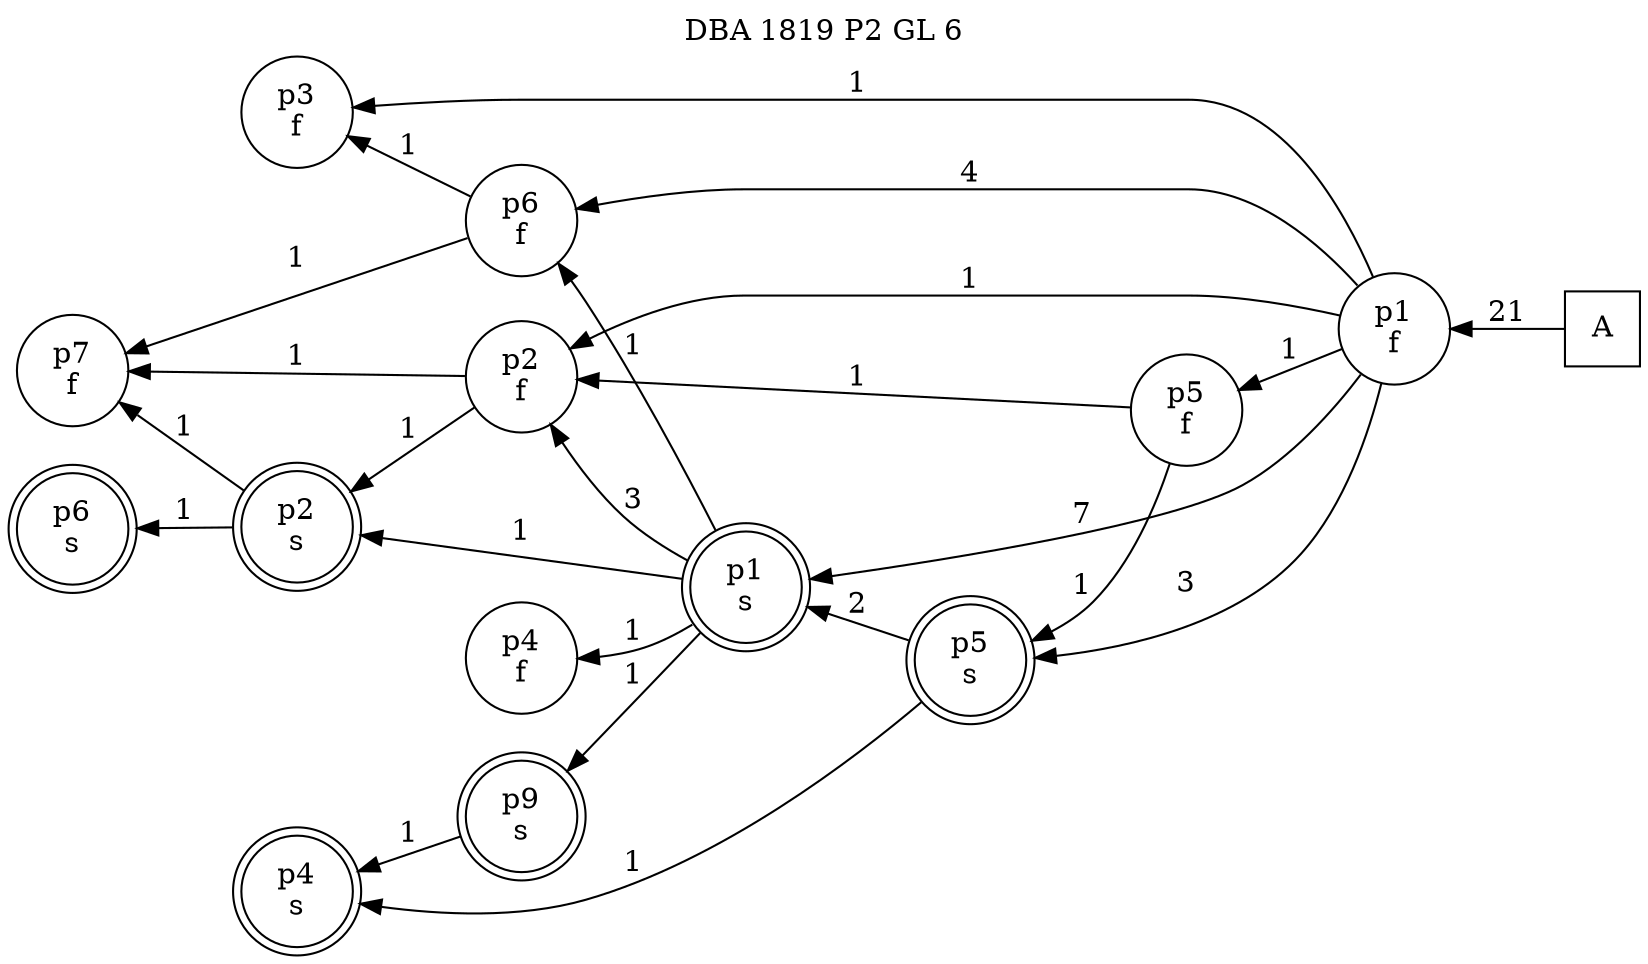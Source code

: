 digraph DBA_1819_P2_GL_6_GOOD {
labelloc="tl"
label= " DBA 1819 P2 GL 6 "
rankdir="RL";
"A" [shape="square" label="A"]
"p1_f" [shape="circle" label="p1
f"]
"p6_f" [shape="circle" label="p6
f"]
"p1_s" [shape="doublecircle" label="p1
s"]
"p4_f" [shape="circle" label="p4
f"]
"p2_f" [shape="circle" label="p2
f"]
"p7_f" [shape="circle" label="p7
f"]
"p3_f" [shape="circle" label="p3
f"]
"p5_f" [shape="circle" label="p5
f"]
"p5_s" [shape="doublecircle" label="p5
s"]
"p9_s" [shape="doublecircle" label="p9
s"]
"p4_s" [shape="doublecircle" label="p4
s"]
"p2_s" [shape="doublecircle" label="p2
s"]
"p6_s" [shape="doublecircle" label="p6
s"]
"A" -> "p1_f" [ label=21]
"p1_f" -> "p6_f" [ label=4]
"p1_f" -> "p1_s" [ label=7]
"p1_f" -> "p2_f" [ label=1]
"p1_f" -> "p3_f" [ label=1]
"p1_f" -> "p5_f" [ label=1]
"p1_f" -> "p5_s" [ label=3]
"p6_f" -> "p7_f" [ label=1]
"p6_f" -> "p3_f" [ label=1]
"p1_s" -> "p6_f" [ label=1]
"p1_s" -> "p4_f" [ label=1]
"p1_s" -> "p2_f" [ label=3]
"p1_s" -> "p9_s" [ label=1]
"p1_s" -> "p2_s" [ label=1]
"p2_f" -> "p7_f" [ label=1]
"p2_f" -> "p2_s" [ label=1]
"p5_f" -> "p2_f" [ label=1]
"p5_f" -> "p5_s" [ label=1]
"p5_s" -> "p1_s" [ label=2]
"p5_s" -> "p4_s" [ label=1]
"p9_s" -> "p4_s" [ label=1]
"p2_s" -> "p7_f" [ label=1]
"p2_s" -> "p6_s" [ label=1]
}

